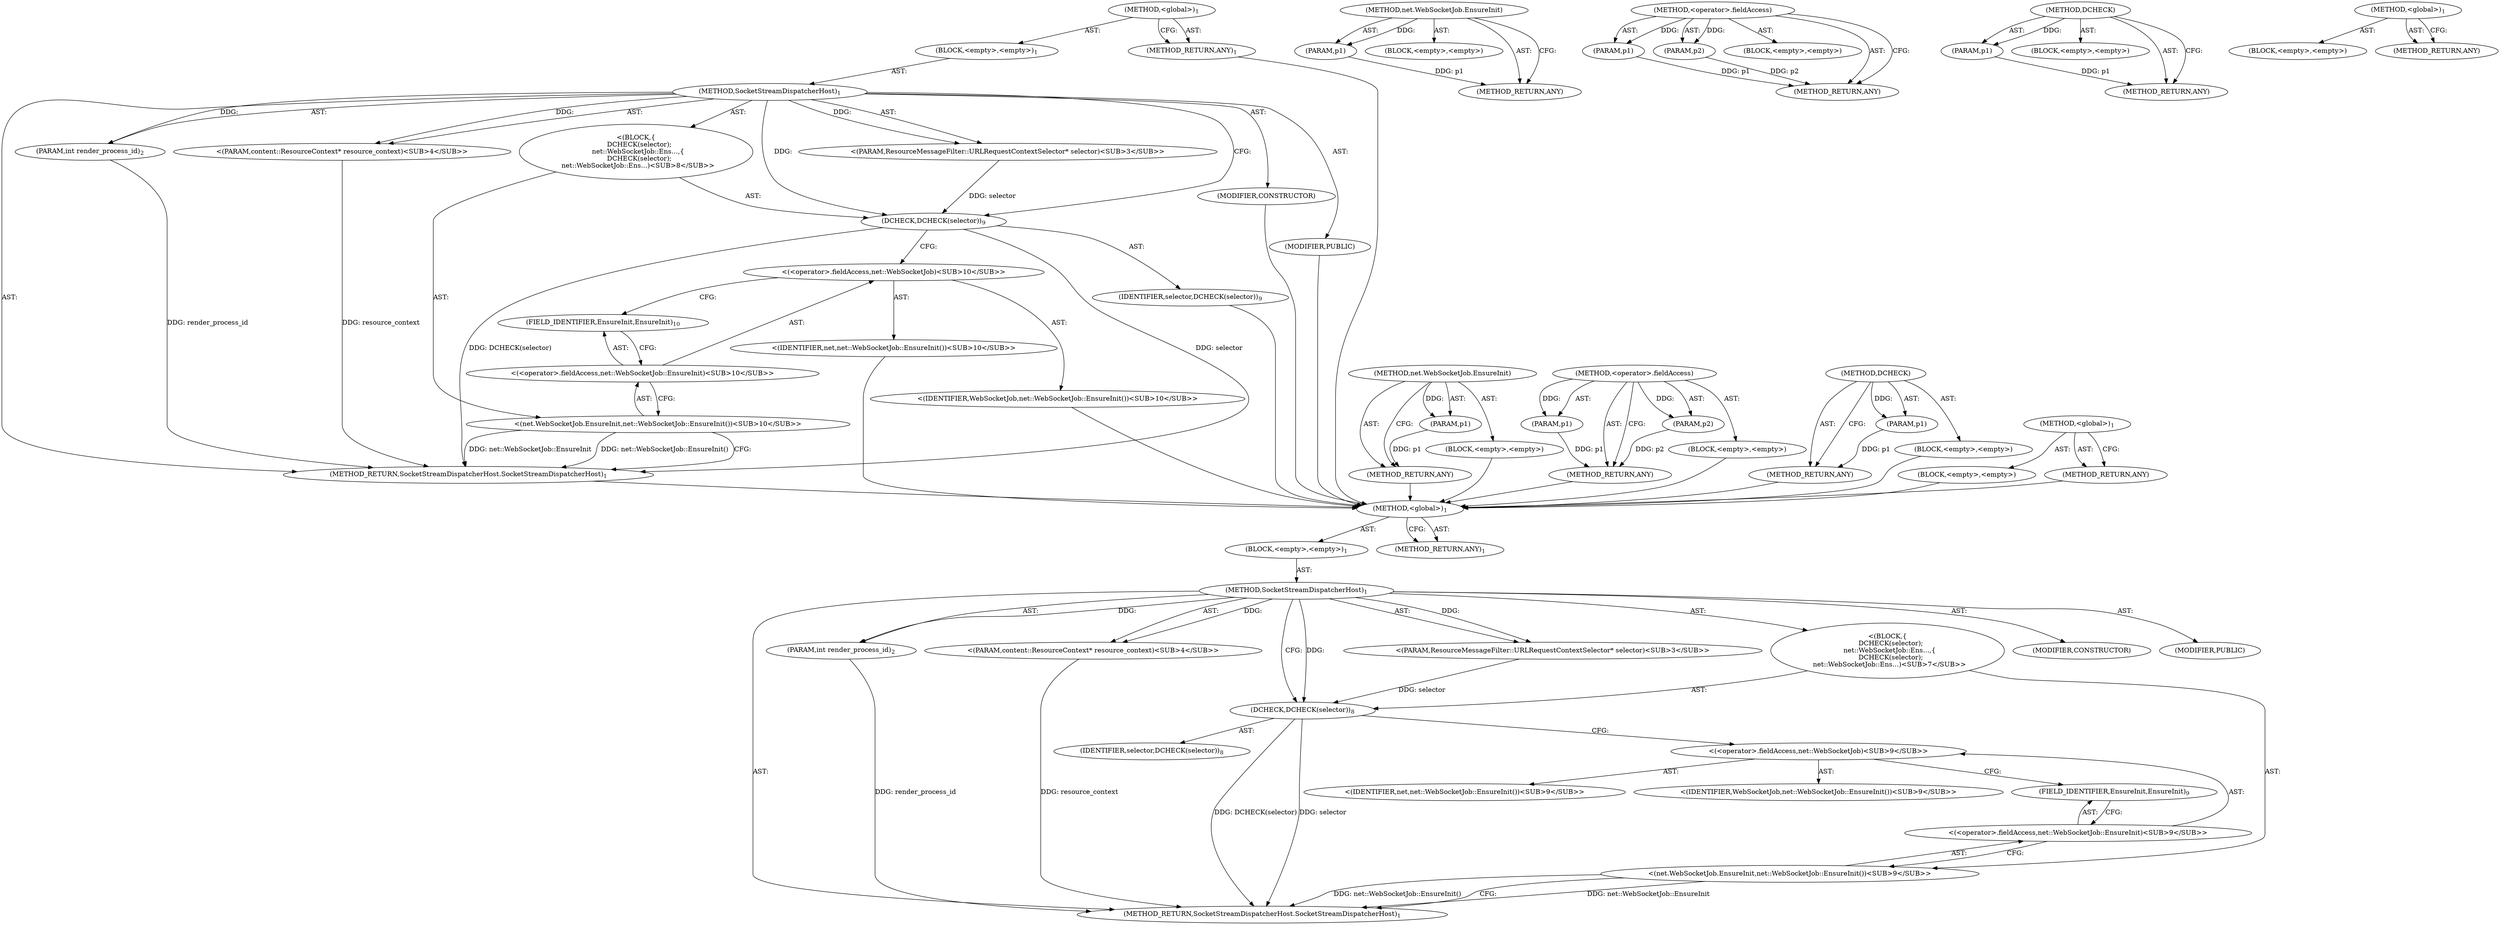 digraph "&lt;global&gt;" {
vulnerable_6 [label=<(METHOD,&lt;global&gt;)<SUB>1</SUB>>];
vulnerable_7 [label=<(BLOCK,&lt;empty&gt;,&lt;empty&gt;)<SUB>1</SUB>>];
vulnerable_8 [label=<(METHOD,SocketStreamDispatcherHost)<SUB>1</SUB>>];
vulnerable_9 [label=<(PARAM,int render_process_id)<SUB>2</SUB>>];
vulnerable_10 [label="<(PARAM,ResourceMessageFilter::URLRequestContextSelector* selector)<SUB>3</SUB>>"];
vulnerable_11 [label="<(PARAM,content::ResourceContext* resource_context)<SUB>4</SUB>>"];
vulnerable_12 [label="<(BLOCK,{
   DCHECK(selector);
  net::WebSocketJob::Ens...,{
   DCHECK(selector);
  net::WebSocketJob::Ens...)<SUB>8</SUB>>"];
vulnerable_13 [label=<(DCHECK,DCHECK(selector))<SUB>9</SUB>>];
vulnerable_14 [label=<(IDENTIFIER,selector,DCHECK(selector))<SUB>9</SUB>>];
vulnerable_15 [label="<(net.WebSocketJob.EnsureInit,net::WebSocketJob::EnsureInit())<SUB>10</SUB>>"];
vulnerable_16 [label="<(&lt;operator&gt;.fieldAccess,net::WebSocketJob::EnsureInit)<SUB>10</SUB>>"];
vulnerable_17 [label="<(&lt;operator&gt;.fieldAccess,net::WebSocketJob)<SUB>10</SUB>>"];
vulnerable_18 [label="<(IDENTIFIER,net,net::WebSocketJob::EnsureInit())<SUB>10</SUB>>"];
vulnerable_19 [label="<(IDENTIFIER,WebSocketJob,net::WebSocketJob::EnsureInit())<SUB>10</SUB>>"];
vulnerable_20 [label=<(FIELD_IDENTIFIER,EnsureInit,EnsureInit)<SUB>10</SUB>>];
vulnerable_21 [label=<(MODIFIER,CONSTRUCTOR)>];
vulnerable_22 [label=<(MODIFIER,PUBLIC)>];
vulnerable_23 [label=<(METHOD_RETURN,SocketStreamDispatcherHost.SocketStreamDispatcherHost)<SUB>1</SUB>>];
vulnerable_25 [label=<(METHOD_RETURN,ANY)<SUB>1</SUB>>];
vulnerable_52 [label=<(METHOD,net.WebSocketJob.EnsureInit)>];
vulnerable_53 [label=<(PARAM,p1)>];
vulnerable_54 [label=<(BLOCK,&lt;empty&gt;,&lt;empty&gt;)>];
vulnerable_55 [label=<(METHOD_RETURN,ANY)>];
vulnerable_56 [label=<(METHOD,&lt;operator&gt;.fieldAccess)>];
vulnerable_57 [label=<(PARAM,p1)>];
vulnerable_58 [label=<(PARAM,p2)>];
vulnerable_59 [label=<(BLOCK,&lt;empty&gt;,&lt;empty&gt;)>];
vulnerable_60 [label=<(METHOD_RETURN,ANY)>];
vulnerable_48 [label=<(METHOD,DCHECK)>];
vulnerable_49 [label=<(PARAM,p1)>];
vulnerable_50 [label=<(BLOCK,&lt;empty&gt;,&lt;empty&gt;)>];
vulnerable_51 [label=<(METHOD_RETURN,ANY)>];
vulnerable_42 [label=<(METHOD,&lt;global&gt;)<SUB>1</SUB>>];
vulnerable_43 [label=<(BLOCK,&lt;empty&gt;,&lt;empty&gt;)>];
vulnerable_44 [label=<(METHOD_RETURN,ANY)>];
fixed_6 [label=<(METHOD,&lt;global&gt;)<SUB>1</SUB>>];
fixed_7 [label=<(BLOCK,&lt;empty&gt;,&lt;empty&gt;)<SUB>1</SUB>>];
fixed_8 [label=<(METHOD,SocketStreamDispatcherHost)<SUB>1</SUB>>];
fixed_9 [label=<(PARAM,int render_process_id)<SUB>2</SUB>>];
fixed_10 [label="<(PARAM,ResourceMessageFilter::URLRequestContextSelector* selector)<SUB>3</SUB>>"];
fixed_11 [label="<(PARAM,content::ResourceContext* resource_context)<SUB>4</SUB>>"];
fixed_12 [label="<(BLOCK,{
   DCHECK(selector);
  net::WebSocketJob::Ens...,{
   DCHECK(selector);
  net::WebSocketJob::Ens...)<SUB>7</SUB>>"];
fixed_13 [label=<(DCHECK,DCHECK(selector))<SUB>8</SUB>>];
fixed_14 [label=<(IDENTIFIER,selector,DCHECK(selector))<SUB>8</SUB>>];
fixed_15 [label="<(net.WebSocketJob.EnsureInit,net::WebSocketJob::EnsureInit())<SUB>9</SUB>>"];
fixed_16 [label="<(&lt;operator&gt;.fieldAccess,net::WebSocketJob::EnsureInit)<SUB>9</SUB>>"];
fixed_17 [label="<(&lt;operator&gt;.fieldAccess,net::WebSocketJob)<SUB>9</SUB>>"];
fixed_18 [label="<(IDENTIFIER,net,net::WebSocketJob::EnsureInit())<SUB>9</SUB>>"];
fixed_19 [label="<(IDENTIFIER,WebSocketJob,net::WebSocketJob::EnsureInit())<SUB>9</SUB>>"];
fixed_20 [label=<(FIELD_IDENTIFIER,EnsureInit,EnsureInit)<SUB>9</SUB>>];
fixed_21 [label=<(MODIFIER,CONSTRUCTOR)>];
fixed_22 [label=<(MODIFIER,PUBLIC)>];
fixed_23 [label=<(METHOD_RETURN,SocketStreamDispatcherHost.SocketStreamDispatcherHost)<SUB>1</SUB>>];
fixed_25 [label=<(METHOD_RETURN,ANY)<SUB>1</SUB>>];
fixed_52 [label=<(METHOD,net.WebSocketJob.EnsureInit)>];
fixed_53 [label=<(PARAM,p1)>];
fixed_54 [label=<(BLOCK,&lt;empty&gt;,&lt;empty&gt;)>];
fixed_55 [label=<(METHOD_RETURN,ANY)>];
fixed_56 [label=<(METHOD,&lt;operator&gt;.fieldAccess)>];
fixed_57 [label=<(PARAM,p1)>];
fixed_58 [label=<(PARAM,p2)>];
fixed_59 [label=<(BLOCK,&lt;empty&gt;,&lt;empty&gt;)>];
fixed_60 [label=<(METHOD_RETURN,ANY)>];
fixed_48 [label=<(METHOD,DCHECK)>];
fixed_49 [label=<(PARAM,p1)>];
fixed_50 [label=<(BLOCK,&lt;empty&gt;,&lt;empty&gt;)>];
fixed_51 [label=<(METHOD_RETURN,ANY)>];
fixed_42 [label=<(METHOD,&lt;global&gt;)<SUB>1</SUB>>];
fixed_43 [label=<(BLOCK,&lt;empty&gt;,&lt;empty&gt;)>];
fixed_44 [label=<(METHOD_RETURN,ANY)>];
vulnerable_6 -> vulnerable_7  [key=0, label="AST: "];
vulnerable_6 -> vulnerable_25  [key=0, label="AST: "];
vulnerable_6 -> vulnerable_25  [key=1, label="CFG: "];
vulnerable_7 -> vulnerable_8  [key=0, label="AST: "];
vulnerable_8 -> vulnerable_9  [key=0, label="AST: "];
vulnerable_8 -> vulnerable_9  [key=1, label="DDG: "];
vulnerable_8 -> vulnerable_10  [key=0, label="AST: "];
vulnerable_8 -> vulnerable_10  [key=1, label="DDG: "];
vulnerable_8 -> vulnerable_11  [key=0, label="AST: "];
vulnerable_8 -> vulnerable_11  [key=1, label="DDG: "];
vulnerable_8 -> vulnerable_12  [key=0, label="AST: "];
vulnerable_8 -> vulnerable_21  [key=0, label="AST: "];
vulnerable_8 -> vulnerable_22  [key=0, label="AST: "];
vulnerable_8 -> vulnerable_23  [key=0, label="AST: "];
vulnerable_8 -> vulnerable_13  [key=0, label="CFG: "];
vulnerable_8 -> vulnerable_13  [key=1, label="DDG: "];
vulnerable_9 -> vulnerable_23  [key=0, label="DDG: render_process_id"];
vulnerable_10 -> vulnerable_13  [key=0, label="DDG: selector"];
vulnerable_11 -> vulnerable_23  [key=0, label="DDG: resource_context"];
vulnerable_12 -> vulnerable_13  [key=0, label="AST: "];
vulnerable_12 -> vulnerable_15  [key=0, label="AST: "];
vulnerable_13 -> vulnerable_14  [key=0, label="AST: "];
vulnerable_13 -> vulnerable_17  [key=0, label="CFG: "];
vulnerable_13 -> vulnerable_23  [key=0, label="DDG: selector"];
vulnerable_13 -> vulnerable_23  [key=1, label="DDG: DCHECK(selector)"];
vulnerable_14 -> fixed_6  [key=0];
vulnerable_15 -> vulnerable_16  [key=0, label="AST: "];
vulnerable_15 -> vulnerable_23  [key=0, label="CFG: "];
vulnerable_15 -> vulnerable_23  [key=1, label="DDG: net::WebSocketJob::EnsureInit"];
vulnerable_15 -> vulnerable_23  [key=2, label="DDG: net::WebSocketJob::EnsureInit()"];
vulnerable_16 -> vulnerable_17  [key=0, label="AST: "];
vulnerable_16 -> vulnerable_20  [key=0, label="AST: "];
vulnerable_16 -> vulnerable_15  [key=0, label="CFG: "];
vulnerable_17 -> vulnerable_18  [key=0, label="AST: "];
vulnerable_17 -> vulnerable_19  [key=0, label="AST: "];
vulnerable_17 -> vulnerable_20  [key=0, label="CFG: "];
vulnerable_18 -> fixed_6  [key=0];
vulnerable_19 -> fixed_6  [key=0];
vulnerable_20 -> vulnerable_16  [key=0, label="CFG: "];
vulnerable_21 -> fixed_6  [key=0];
vulnerable_22 -> fixed_6  [key=0];
vulnerable_23 -> fixed_6  [key=0];
vulnerable_25 -> fixed_6  [key=0];
vulnerable_52 -> vulnerable_53  [key=0, label="AST: "];
vulnerable_52 -> vulnerable_53  [key=1, label="DDG: "];
vulnerable_52 -> vulnerable_54  [key=0, label="AST: "];
vulnerable_52 -> vulnerable_55  [key=0, label="AST: "];
vulnerable_52 -> vulnerable_55  [key=1, label="CFG: "];
vulnerable_53 -> vulnerable_55  [key=0, label="DDG: p1"];
vulnerable_54 -> fixed_6  [key=0];
vulnerable_55 -> fixed_6  [key=0];
vulnerable_56 -> vulnerable_57  [key=0, label="AST: "];
vulnerable_56 -> vulnerable_57  [key=1, label="DDG: "];
vulnerable_56 -> vulnerable_59  [key=0, label="AST: "];
vulnerable_56 -> vulnerable_58  [key=0, label="AST: "];
vulnerable_56 -> vulnerable_58  [key=1, label="DDG: "];
vulnerable_56 -> vulnerable_60  [key=0, label="AST: "];
vulnerable_56 -> vulnerable_60  [key=1, label="CFG: "];
vulnerable_57 -> vulnerable_60  [key=0, label="DDG: p1"];
vulnerable_58 -> vulnerable_60  [key=0, label="DDG: p2"];
vulnerable_59 -> fixed_6  [key=0];
vulnerable_60 -> fixed_6  [key=0];
vulnerable_48 -> vulnerable_49  [key=0, label="AST: "];
vulnerable_48 -> vulnerable_49  [key=1, label="DDG: "];
vulnerable_48 -> vulnerable_50  [key=0, label="AST: "];
vulnerable_48 -> vulnerable_51  [key=0, label="AST: "];
vulnerable_48 -> vulnerable_51  [key=1, label="CFG: "];
vulnerable_49 -> vulnerable_51  [key=0, label="DDG: p1"];
vulnerable_50 -> fixed_6  [key=0];
vulnerable_51 -> fixed_6  [key=0];
vulnerable_42 -> vulnerable_43  [key=0, label="AST: "];
vulnerable_42 -> vulnerable_44  [key=0, label="AST: "];
vulnerable_42 -> vulnerable_44  [key=1, label="CFG: "];
vulnerable_43 -> fixed_6  [key=0];
vulnerable_44 -> fixed_6  [key=0];
fixed_6 -> fixed_7  [key=0, label="AST: "];
fixed_6 -> fixed_25  [key=0, label="AST: "];
fixed_6 -> fixed_25  [key=1, label="CFG: "];
fixed_7 -> fixed_8  [key=0, label="AST: "];
fixed_8 -> fixed_9  [key=0, label="AST: "];
fixed_8 -> fixed_9  [key=1, label="DDG: "];
fixed_8 -> fixed_10  [key=0, label="AST: "];
fixed_8 -> fixed_10  [key=1, label="DDG: "];
fixed_8 -> fixed_11  [key=0, label="AST: "];
fixed_8 -> fixed_11  [key=1, label="DDG: "];
fixed_8 -> fixed_12  [key=0, label="AST: "];
fixed_8 -> fixed_21  [key=0, label="AST: "];
fixed_8 -> fixed_22  [key=0, label="AST: "];
fixed_8 -> fixed_23  [key=0, label="AST: "];
fixed_8 -> fixed_13  [key=0, label="CFG: "];
fixed_8 -> fixed_13  [key=1, label="DDG: "];
fixed_9 -> fixed_23  [key=0, label="DDG: render_process_id"];
fixed_10 -> fixed_13  [key=0, label="DDG: selector"];
fixed_11 -> fixed_23  [key=0, label="DDG: resource_context"];
fixed_12 -> fixed_13  [key=0, label="AST: "];
fixed_12 -> fixed_15  [key=0, label="AST: "];
fixed_13 -> fixed_14  [key=0, label="AST: "];
fixed_13 -> fixed_17  [key=0, label="CFG: "];
fixed_13 -> fixed_23  [key=0, label="DDG: selector"];
fixed_13 -> fixed_23  [key=1, label="DDG: DCHECK(selector)"];
fixed_15 -> fixed_16  [key=0, label="AST: "];
fixed_15 -> fixed_23  [key=0, label="CFG: "];
fixed_15 -> fixed_23  [key=1, label="DDG: net::WebSocketJob::EnsureInit"];
fixed_15 -> fixed_23  [key=2, label="DDG: net::WebSocketJob::EnsureInit()"];
fixed_16 -> fixed_17  [key=0, label="AST: "];
fixed_16 -> fixed_20  [key=0, label="AST: "];
fixed_16 -> fixed_15  [key=0, label="CFG: "];
fixed_17 -> fixed_18  [key=0, label="AST: "];
fixed_17 -> fixed_19  [key=0, label="AST: "];
fixed_17 -> fixed_20  [key=0, label="CFG: "];
fixed_20 -> fixed_16  [key=0, label="CFG: "];
fixed_52 -> fixed_53  [key=0, label="AST: "];
fixed_52 -> fixed_53  [key=1, label="DDG: "];
fixed_52 -> fixed_54  [key=0, label="AST: "];
fixed_52 -> fixed_55  [key=0, label="AST: "];
fixed_52 -> fixed_55  [key=1, label="CFG: "];
fixed_53 -> fixed_55  [key=0, label="DDG: p1"];
fixed_56 -> fixed_57  [key=0, label="AST: "];
fixed_56 -> fixed_57  [key=1, label="DDG: "];
fixed_56 -> fixed_59  [key=0, label="AST: "];
fixed_56 -> fixed_58  [key=0, label="AST: "];
fixed_56 -> fixed_58  [key=1, label="DDG: "];
fixed_56 -> fixed_60  [key=0, label="AST: "];
fixed_56 -> fixed_60  [key=1, label="CFG: "];
fixed_57 -> fixed_60  [key=0, label="DDG: p1"];
fixed_58 -> fixed_60  [key=0, label="DDG: p2"];
fixed_48 -> fixed_49  [key=0, label="AST: "];
fixed_48 -> fixed_49  [key=1, label="DDG: "];
fixed_48 -> fixed_50  [key=0, label="AST: "];
fixed_48 -> fixed_51  [key=0, label="AST: "];
fixed_48 -> fixed_51  [key=1, label="CFG: "];
fixed_49 -> fixed_51  [key=0, label="DDG: p1"];
fixed_42 -> fixed_43  [key=0, label="AST: "];
fixed_42 -> fixed_44  [key=0, label="AST: "];
fixed_42 -> fixed_44  [key=1, label="CFG: "];
}
